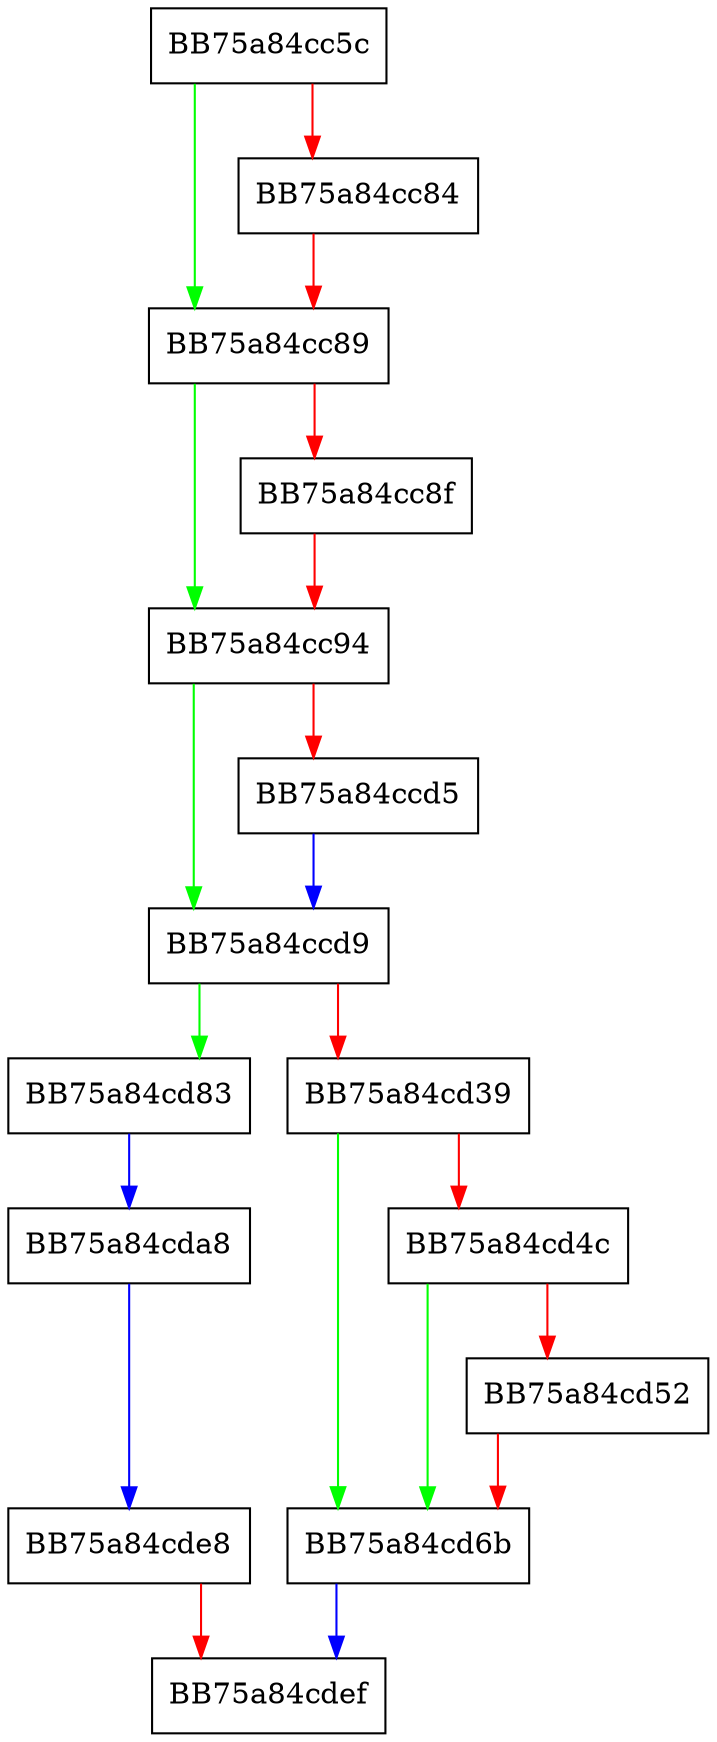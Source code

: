 digraph CreateInstance {
  node [shape="box"];
  graph [splines=ortho];
  BB75a84cc5c -> BB75a84cc89 [color="green"];
  BB75a84cc5c -> BB75a84cc84 [color="red"];
  BB75a84cc84 -> BB75a84cc89 [color="red"];
  BB75a84cc89 -> BB75a84cc94 [color="green"];
  BB75a84cc89 -> BB75a84cc8f [color="red"];
  BB75a84cc8f -> BB75a84cc94 [color="red"];
  BB75a84cc94 -> BB75a84ccd9 [color="green"];
  BB75a84cc94 -> BB75a84ccd5 [color="red"];
  BB75a84ccd5 -> BB75a84ccd9 [color="blue"];
  BB75a84ccd9 -> BB75a84cd83 [color="green"];
  BB75a84ccd9 -> BB75a84cd39 [color="red"];
  BB75a84cd39 -> BB75a84cd6b [color="green"];
  BB75a84cd39 -> BB75a84cd4c [color="red"];
  BB75a84cd4c -> BB75a84cd6b [color="green"];
  BB75a84cd4c -> BB75a84cd52 [color="red"];
  BB75a84cd52 -> BB75a84cd6b [color="red"];
  BB75a84cd6b -> BB75a84cdef [color="blue"];
  BB75a84cd83 -> BB75a84cda8 [color="blue"];
  BB75a84cda8 -> BB75a84cde8 [color="blue"];
  BB75a84cde8 -> BB75a84cdef [color="red"];
}